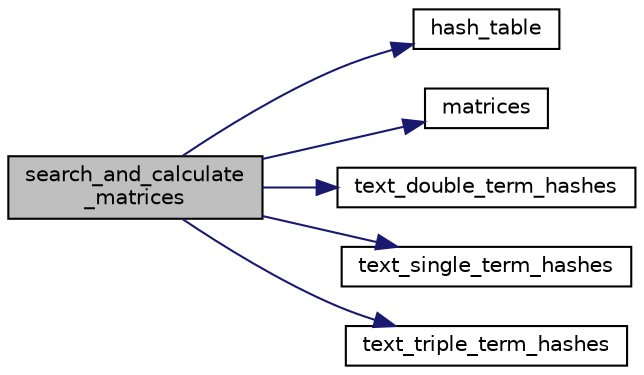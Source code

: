 digraph "search_and_calculate_matrices"
{
 // INTERACTIVE_SVG=YES
  edge [fontname="Helvetica",fontsize="10",labelfontname="Helvetica",labelfontsize="10"];
  node [fontname="Helvetica",fontsize="10",shape=record];
  rankdir="LR";
  Node57 [label="search_and_calculate\l_matrices",height=0.2,width=0.4,color="black", fillcolor="grey75", style="filled", fontcolor="black"];
  Node57 -> Node58 [color="midnightblue",fontsize="10",style="solid",fontname="Helvetica"];
  Node58 [label="hash_table",height=0.2,width=0.4,color="black", fillcolor="white", style="filled",URL="$unit__tests_8cpp.html#a47d1ef48124afb3373728ff2e99a1bf0"];
  Node57 -> Node59 [color="midnightblue",fontsize="10",style="solid",fontname="Helvetica"];
  Node59 [label="matrices",height=0.2,width=0.4,color="black", fillcolor="white", style="filled",URL="$unit__tests_8cpp.html#af1bccb24e1ec3f0ac4cf0b2ba66dba10"];
  Node57 -> Node60 [color="midnightblue",fontsize="10",style="solid",fontname="Helvetica"];
  Node60 [label="text_double_term_hashes",height=0.2,width=0.4,color="black", fillcolor="white", style="filled",URL="$unit__tests_8cpp.html#adc8040ff5013b6062f2f6889fa639f86"];
  Node57 -> Node61 [color="midnightblue",fontsize="10",style="solid",fontname="Helvetica"];
  Node61 [label="text_single_term_hashes",height=0.2,width=0.4,color="black", fillcolor="white", style="filled",URL="$unit__tests_8cpp.html#adead36abe8d9007ecb96738b781d2b11"];
  Node57 -> Node62 [color="midnightblue",fontsize="10",style="solid",fontname="Helvetica"];
  Node62 [label="text_triple_term_hashes",height=0.2,width=0.4,color="black", fillcolor="white", style="filled",URL="$unit__tests_8cpp.html#a0528581581836f462ed3f5733654b32b"];
}

